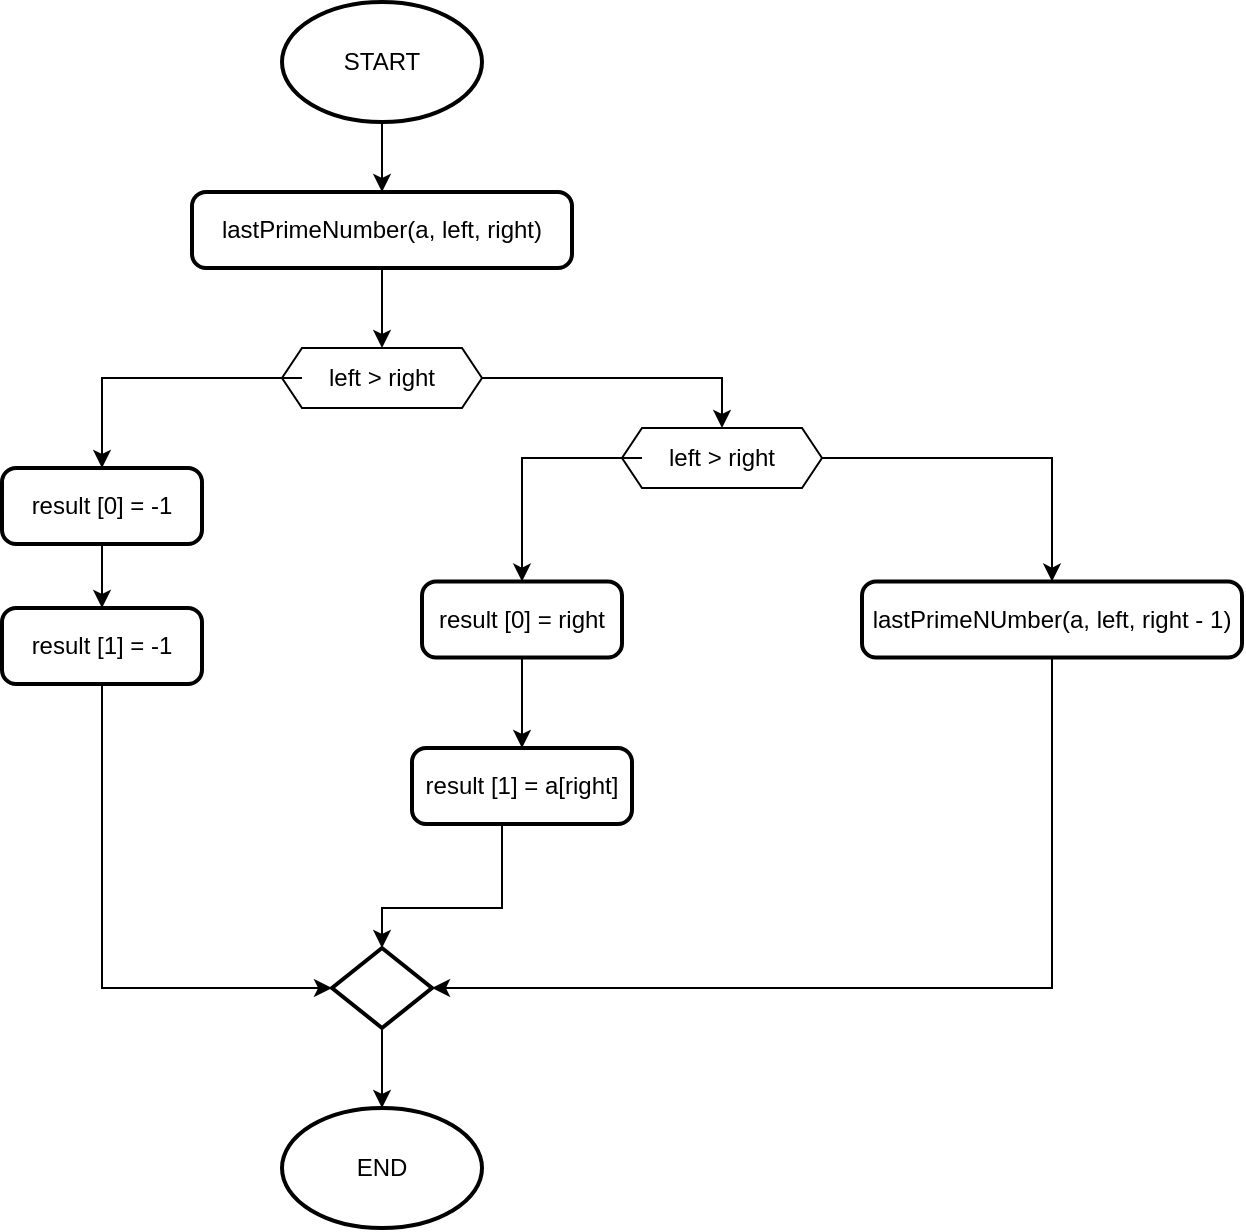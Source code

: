 <mxfile version="24.7.17">
  <diagram name="Page-1" id="MKPcX7KkskO_5K4Q8eHA">
    <mxGraphModel dx="1719" dy="870" grid="1" gridSize="10" guides="1" tooltips="1" connect="1" arrows="1" fold="1" page="1" pageScale="1" pageWidth="4681" pageHeight="3300" math="0" shadow="0">
      <root>
        <mxCell id="0" />
        <mxCell id="1" parent="0" />
        <mxCell id="lNw_zsDrJID7kH2GZln8-4" style="edgeStyle=orthogonalEdgeStyle;rounded=0;orthogonalLoop=1;jettySize=auto;html=1;entryX=0.5;entryY=0;entryDx=0;entryDy=0;" edge="1" parent="1" source="lNw_zsDrJID7kH2GZln8-2" target="lNw_zsDrJID7kH2GZln8-3">
          <mxGeometry relative="1" as="geometry" />
        </mxCell>
        <mxCell id="lNw_zsDrJID7kH2GZln8-2" value="START" style="strokeWidth=2;html=1;shape=mxgraph.flowchart.start_1;whiteSpace=wrap;" vertex="1" parent="1">
          <mxGeometry x="830" y="187" width="100" height="60" as="geometry" />
        </mxCell>
        <mxCell id="lNw_zsDrJID7kH2GZln8-8" style="edgeStyle=orthogonalEdgeStyle;rounded=0;orthogonalLoop=1;jettySize=auto;html=1;entryX=0.5;entryY=0;entryDx=0;entryDy=0;" edge="1" parent="1" source="lNw_zsDrJID7kH2GZln8-3" target="lNw_zsDrJID7kH2GZln8-6">
          <mxGeometry relative="1" as="geometry" />
        </mxCell>
        <mxCell id="lNw_zsDrJID7kH2GZln8-3" value="lastPrimeNumber(a, left, right)" style="rounded=1;whiteSpace=wrap;html=1;absoluteArcSize=1;arcSize=14;strokeWidth=2;" vertex="1" parent="1">
          <mxGeometry x="785" y="282" width="190" height="38" as="geometry" />
        </mxCell>
        <mxCell id="lNw_zsDrJID7kH2GZln8-7" value="" style="group" vertex="1" connectable="0" parent="1">
          <mxGeometry x="830" y="360" width="100" height="30" as="geometry" />
        </mxCell>
        <mxCell id="lNw_zsDrJID7kH2GZln8-5" value="" style="verticalLabelPosition=bottom;verticalAlign=top;html=1;shape=hexagon;perimeter=hexagonPerimeter2;arcSize=6;size=0.1;" vertex="1" parent="lNw_zsDrJID7kH2GZln8-7">
          <mxGeometry width="100" height="30" as="geometry" />
        </mxCell>
        <mxCell id="lNw_zsDrJID7kH2GZln8-6" value="left &amp;gt; right" style="text;html=1;align=center;verticalAlign=middle;whiteSpace=wrap;rounded=0;" vertex="1" parent="lNw_zsDrJID7kH2GZln8-7">
          <mxGeometry x="10" width="80" height="30" as="geometry" />
        </mxCell>
        <mxCell id="lNw_zsDrJID7kH2GZln8-9" value="" style="group" vertex="1" connectable="0" parent="1">
          <mxGeometry x="1000" y="400" width="100" height="30" as="geometry" />
        </mxCell>
        <mxCell id="lNw_zsDrJID7kH2GZln8-10" value="" style="verticalLabelPosition=bottom;verticalAlign=top;html=1;shape=hexagon;perimeter=hexagonPerimeter2;arcSize=6;size=0.1;" vertex="1" parent="lNw_zsDrJID7kH2GZln8-9">
          <mxGeometry width="100" height="30" as="geometry" />
        </mxCell>
        <mxCell id="lNw_zsDrJID7kH2GZln8-11" value="left &amp;gt; right" style="text;html=1;align=center;verticalAlign=middle;whiteSpace=wrap;rounded=0;" vertex="1" parent="lNw_zsDrJID7kH2GZln8-9">
          <mxGeometry x="10" width="80" height="30" as="geometry" />
        </mxCell>
        <mxCell id="lNw_zsDrJID7kH2GZln8-12" style="edgeStyle=orthogonalEdgeStyle;rounded=0;orthogonalLoop=1;jettySize=auto;html=1;exitX=1;exitY=0.5;exitDx=0;exitDy=0;entryX=0.5;entryY=0;entryDx=0;entryDy=0;" edge="1" parent="1" source="lNw_zsDrJID7kH2GZln8-5" target="lNw_zsDrJID7kH2GZln8-11">
          <mxGeometry relative="1" as="geometry" />
        </mxCell>
        <mxCell id="lNw_zsDrJID7kH2GZln8-18" style="edgeStyle=orthogonalEdgeStyle;rounded=0;orthogonalLoop=1;jettySize=auto;html=1;entryX=0.5;entryY=0;entryDx=0;entryDy=0;" edge="1" parent="1" source="lNw_zsDrJID7kH2GZln8-13" target="lNw_zsDrJID7kH2GZln8-17">
          <mxGeometry relative="1" as="geometry" />
        </mxCell>
        <mxCell id="lNw_zsDrJID7kH2GZln8-13" value="result [0] = right" style="rounded=1;whiteSpace=wrap;html=1;absoluteArcSize=1;arcSize=14;strokeWidth=2;" vertex="1" parent="1">
          <mxGeometry x="900" y="476.78" width="100" height="38" as="geometry" />
        </mxCell>
        <mxCell id="lNw_zsDrJID7kH2GZln8-14" style="edgeStyle=orthogonalEdgeStyle;rounded=0;orthogonalLoop=1;jettySize=auto;html=1;entryX=0.5;entryY=0;entryDx=0;entryDy=0;" edge="1" parent="1" source="lNw_zsDrJID7kH2GZln8-11" target="lNw_zsDrJID7kH2GZln8-13">
          <mxGeometry relative="1" as="geometry" />
        </mxCell>
        <mxCell id="lNw_zsDrJID7kH2GZln8-15" value="lastPrimeNUmber(a, left, right - 1)" style="rounded=1;whiteSpace=wrap;html=1;absoluteArcSize=1;arcSize=14;strokeWidth=2;" vertex="1" parent="1">
          <mxGeometry x="1120" y="476.78" width="190" height="38" as="geometry" />
        </mxCell>
        <mxCell id="lNw_zsDrJID7kH2GZln8-16" style="edgeStyle=orthogonalEdgeStyle;rounded=0;orthogonalLoop=1;jettySize=auto;html=1;exitX=1;exitY=0.5;exitDx=0;exitDy=0;entryX=0.5;entryY=0;entryDx=0;entryDy=0;" edge="1" parent="1" source="lNw_zsDrJID7kH2GZln8-10" target="lNw_zsDrJID7kH2GZln8-15">
          <mxGeometry relative="1" as="geometry" />
        </mxCell>
        <mxCell id="lNw_zsDrJID7kH2GZln8-17" value="result [1] = a[right]" style="rounded=1;whiteSpace=wrap;html=1;absoluteArcSize=1;arcSize=14;strokeWidth=2;" vertex="1" parent="1">
          <mxGeometry x="895" y="560" width="110" height="38" as="geometry" />
        </mxCell>
        <mxCell id="lNw_zsDrJID7kH2GZln8-23" style="edgeStyle=orthogonalEdgeStyle;rounded=0;orthogonalLoop=1;jettySize=auto;html=1;entryX=0.5;entryY=0;entryDx=0;entryDy=0;" edge="1" parent="1" source="lNw_zsDrJID7kH2GZln8-19" target="lNw_zsDrJID7kH2GZln8-21">
          <mxGeometry relative="1" as="geometry" />
        </mxCell>
        <mxCell id="lNw_zsDrJID7kH2GZln8-19" value="result [0] = -1" style="rounded=1;whiteSpace=wrap;html=1;absoluteArcSize=1;arcSize=14;strokeWidth=2;" vertex="1" parent="1">
          <mxGeometry x="690" y="420" width="100" height="38" as="geometry" />
        </mxCell>
        <mxCell id="lNw_zsDrJID7kH2GZln8-20" style="edgeStyle=orthogonalEdgeStyle;rounded=0;orthogonalLoop=1;jettySize=auto;html=1;entryX=0.5;entryY=0;entryDx=0;entryDy=0;" edge="1" parent="1" source="lNw_zsDrJID7kH2GZln8-6" target="lNw_zsDrJID7kH2GZln8-19">
          <mxGeometry relative="1" as="geometry" />
        </mxCell>
        <mxCell id="lNw_zsDrJID7kH2GZln8-21" value="result [1] = -1" style="rounded=1;whiteSpace=wrap;html=1;absoluteArcSize=1;arcSize=14;strokeWidth=2;" vertex="1" parent="1">
          <mxGeometry x="690" y="490" width="100" height="38" as="geometry" />
        </mxCell>
        <mxCell id="lNw_zsDrJID7kH2GZln8-22" value="" style="strokeWidth=2;html=1;shape=mxgraph.flowchart.decision;whiteSpace=wrap;" vertex="1" parent="1">
          <mxGeometry x="855" y="660" width="50" height="40" as="geometry" />
        </mxCell>
        <mxCell id="lNw_zsDrJID7kH2GZln8-24" style="edgeStyle=orthogonalEdgeStyle;rounded=0;orthogonalLoop=1;jettySize=auto;html=1;entryX=0;entryY=0.5;entryDx=0;entryDy=0;entryPerimeter=0;" edge="1" parent="1" source="lNw_zsDrJID7kH2GZln8-21" target="lNw_zsDrJID7kH2GZln8-22">
          <mxGeometry relative="1" as="geometry">
            <Array as="points">
              <mxPoint x="740" y="680" />
            </Array>
          </mxGeometry>
        </mxCell>
        <mxCell id="lNw_zsDrJID7kH2GZln8-25" style="edgeStyle=orthogonalEdgeStyle;rounded=0;orthogonalLoop=1;jettySize=auto;html=1;entryX=0.5;entryY=0;entryDx=0;entryDy=0;entryPerimeter=0;" edge="1" parent="1" source="lNw_zsDrJID7kH2GZln8-17" target="lNw_zsDrJID7kH2GZln8-22">
          <mxGeometry relative="1" as="geometry">
            <Array as="points">
              <mxPoint x="940" y="640" />
              <mxPoint x="880" y="640" />
            </Array>
          </mxGeometry>
        </mxCell>
        <mxCell id="lNw_zsDrJID7kH2GZln8-26" style="edgeStyle=orthogonalEdgeStyle;rounded=0;orthogonalLoop=1;jettySize=auto;html=1;entryX=1;entryY=0.5;entryDx=0;entryDy=0;entryPerimeter=0;" edge="1" parent="1" source="lNw_zsDrJID7kH2GZln8-15" target="lNw_zsDrJID7kH2GZln8-22">
          <mxGeometry relative="1" as="geometry">
            <Array as="points">
              <mxPoint x="1215" y="680" />
            </Array>
          </mxGeometry>
        </mxCell>
        <mxCell id="lNw_zsDrJID7kH2GZln8-27" value="END" style="strokeWidth=2;html=1;shape=mxgraph.flowchart.start_1;whiteSpace=wrap;" vertex="1" parent="1">
          <mxGeometry x="830" y="740" width="100" height="60" as="geometry" />
        </mxCell>
        <mxCell id="lNw_zsDrJID7kH2GZln8-28" style="edgeStyle=orthogonalEdgeStyle;rounded=0;orthogonalLoop=1;jettySize=auto;html=1;exitX=0.5;exitY=1;exitDx=0;exitDy=0;exitPerimeter=0;entryX=0.5;entryY=0;entryDx=0;entryDy=0;entryPerimeter=0;" edge="1" parent="1" source="lNw_zsDrJID7kH2GZln8-22" target="lNw_zsDrJID7kH2GZln8-27">
          <mxGeometry relative="1" as="geometry" />
        </mxCell>
      </root>
    </mxGraphModel>
  </diagram>
</mxfile>
